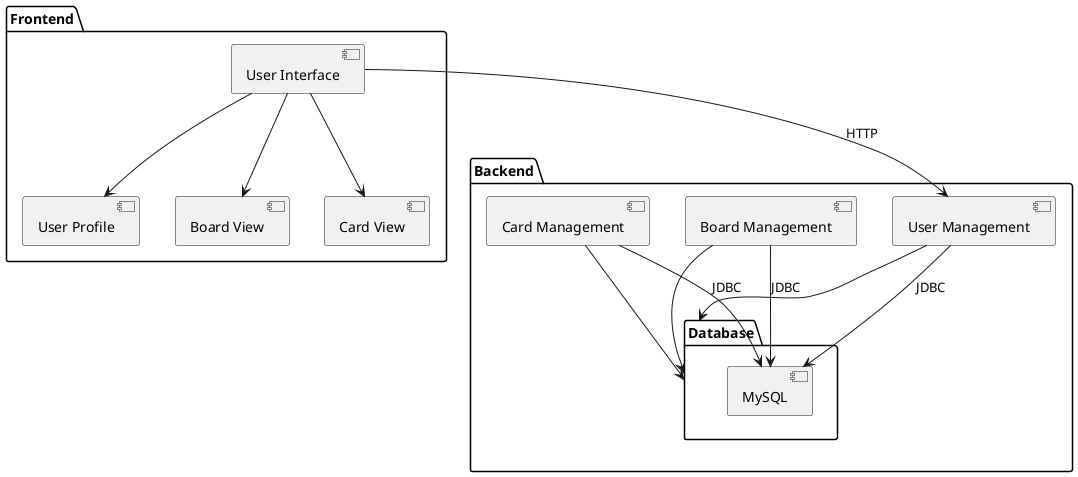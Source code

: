 @startuml Component Diagram

package "Frontend" {
  [User Interface] as UI
  UI --> [Board View]
  UI --> [Card View]
  UI --> [User Profile]
}

package "Backend" {
  [User Management] as UM
  [Board Management] as BM
  [Card Management] as CM
  UM --> [Database]
  BM --> [Database]
  CM --> [Database]
}

package "Database" {
  [MySQL] as DB
}

UI --> UM : HTTP
UM --> DB : JDBC
BM --> DB : JDBC
CM --> DB : JDBC

@enduml
